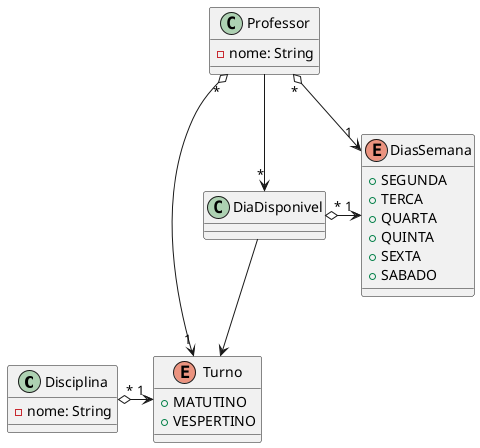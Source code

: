 @startuml

class Disciplina {
   - nome: String
}

class Professor {
    - nome: String
}

class DiaDisponivel {
}

enum DiasSemana {
    + SEGUNDA
    + TERCA
    + QUARTA
    + QUINTA
    + SEXTA
    + SABADO
}

enum Turno {
    + MATUTINO
    + VESPERTINO
}


Disciplina "*" o-> "1" Turno
Professor "*" o-> "1" DiasSemana
Professor "*" o-> "1" Turno
Professor --> "*" DiaDisponivel

DiaDisponivel -down-> Turno
DiaDisponivel "*" o-> "1" DiasSemana

@enduml